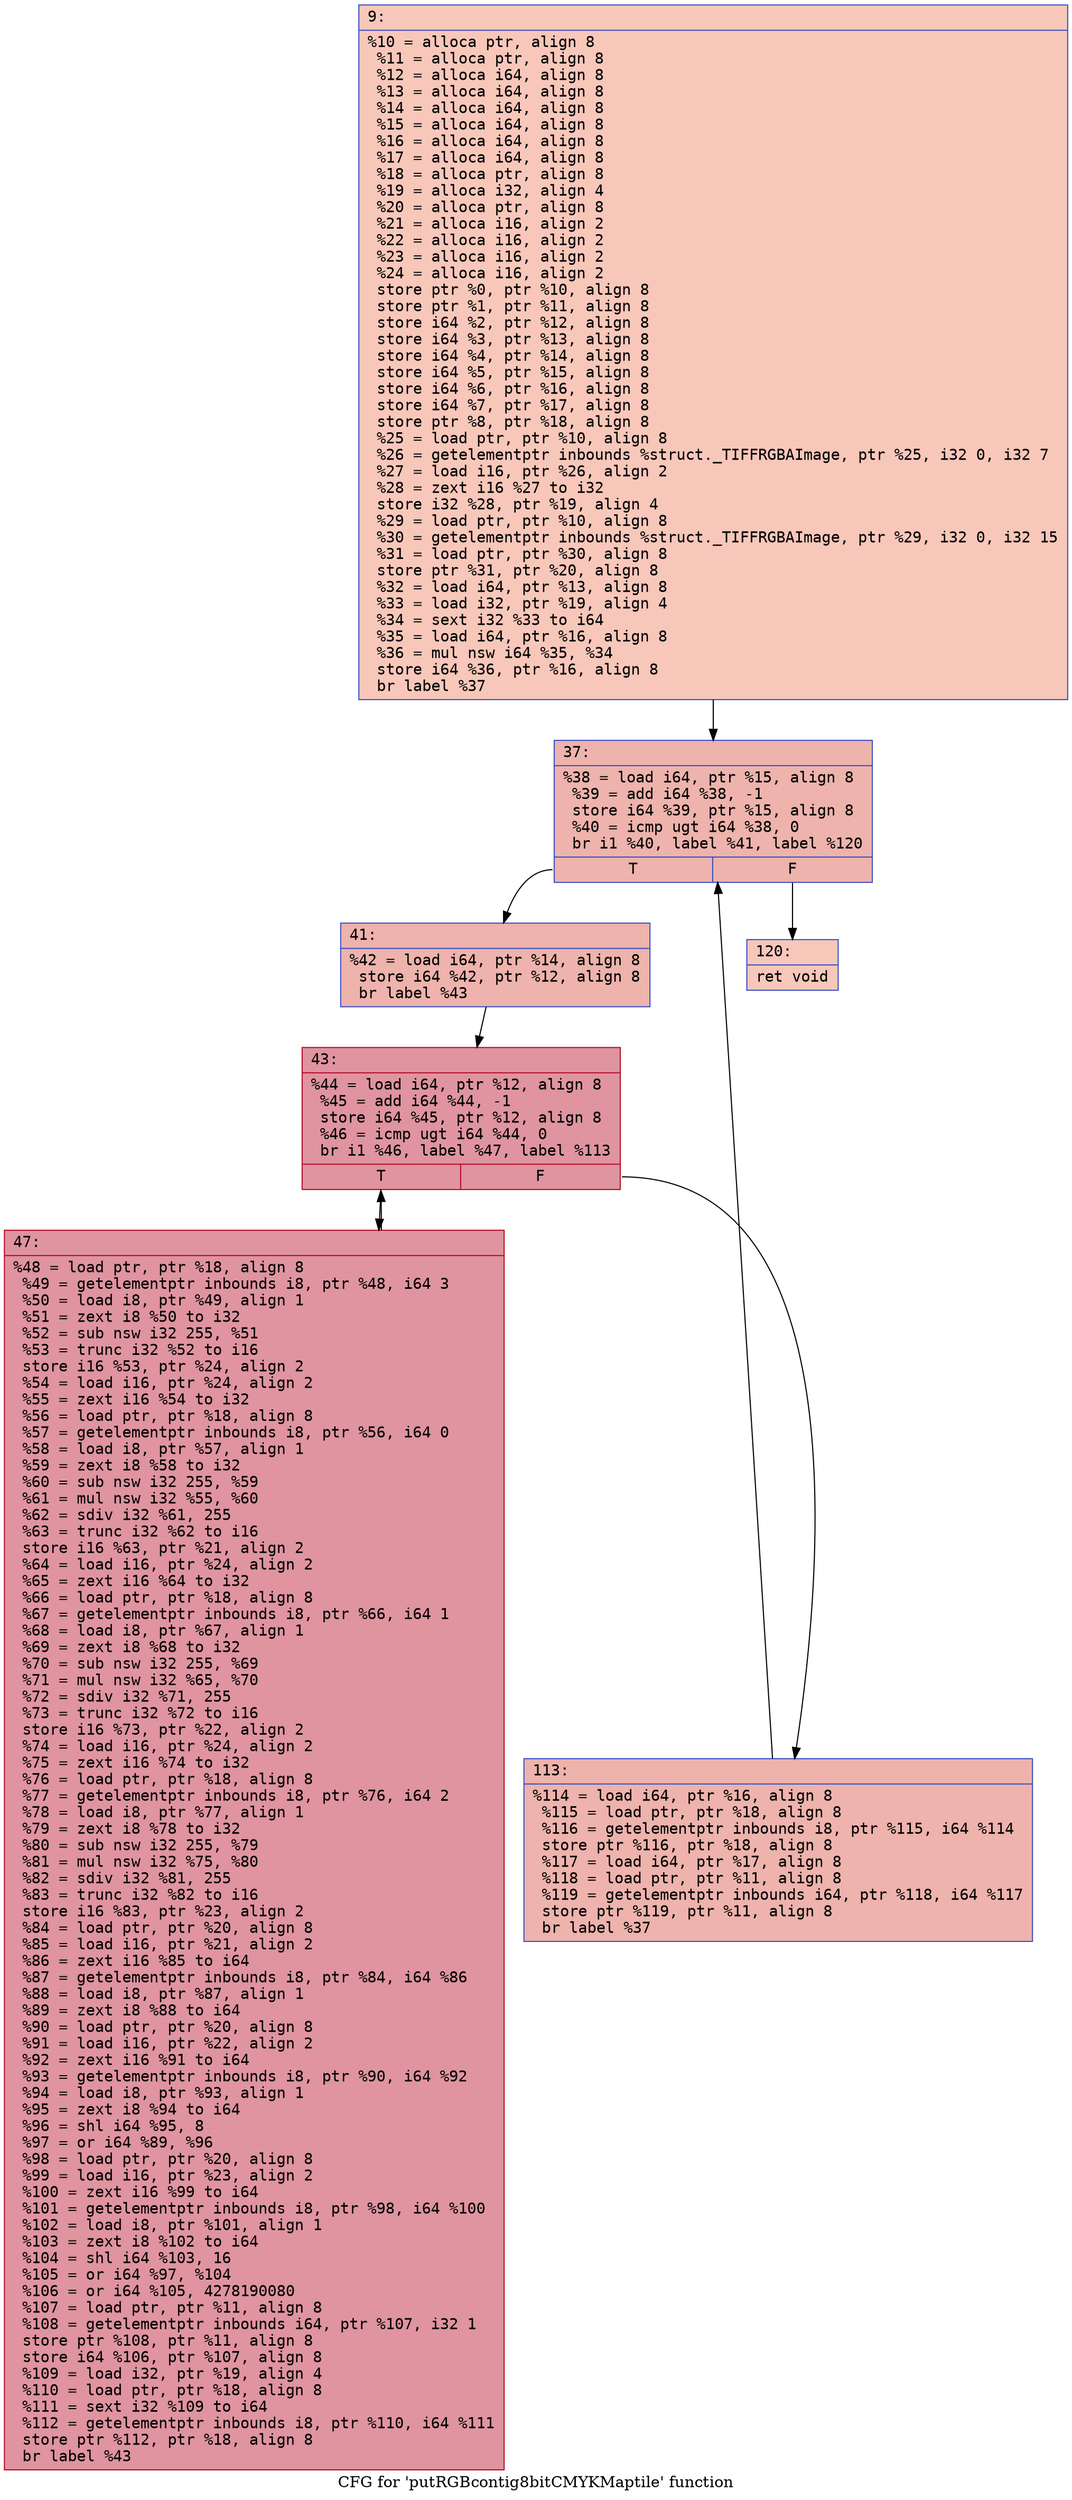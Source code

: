 digraph "CFG for 'putRGBcontig8bitCMYKMaptile' function" {
	label="CFG for 'putRGBcontig8bitCMYKMaptile' function";

	Node0x600002a29e00 [shape=record,color="#3d50c3ff", style=filled, fillcolor="#ec7f6370" fontname="Courier",label="{9:\l|  %10 = alloca ptr, align 8\l  %11 = alloca ptr, align 8\l  %12 = alloca i64, align 8\l  %13 = alloca i64, align 8\l  %14 = alloca i64, align 8\l  %15 = alloca i64, align 8\l  %16 = alloca i64, align 8\l  %17 = alloca i64, align 8\l  %18 = alloca ptr, align 8\l  %19 = alloca i32, align 4\l  %20 = alloca ptr, align 8\l  %21 = alloca i16, align 2\l  %22 = alloca i16, align 2\l  %23 = alloca i16, align 2\l  %24 = alloca i16, align 2\l  store ptr %0, ptr %10, align 8\l  store ptr %1, ptr %11, align 8\l  store i64 %2, ptr %12, align 8\l  store i64 %3, ptr %13, align 8\l  store i64 %4, ptr %14, align 8\l  store i64 %5, ptr %15, align 8\l  store i64 %6, ptr %16, align 8\l  store i64 %7, ptr %17, align 8\l  store ptr %8, ptr %18, align 8\l  %25 = load ptr, ptr %10, align 8\l  %26 = getelementptr inbounds %struct._TIFFRGBAImage, ptr %25, i32 0, i32 7\l  %27 = load i16, ptr %26, align 2\l  %28 = zext i16 %27 to i32\l  store i32 %28, ptr %19, align 4\l  %29 = load ptr, ptr %10, align 8\l  %30 = getelementptr inbounds %struct._TIFFRGBAImage, ptr %29, i32 0, i32 15\l  %31 = load ptr, ptr %30, align 8\l  store ptr %31, ptr %20, align 8\l  %32 = load i64, ptr %13, align 8\l  %33 = load i32, ptr %19, align 4\l  %34 = sext i32 %33 to i64\l  %35 = load i64, ptr %16, align 8\l  %36 = mul nsw i64 %35, %34\l  store i64 %36, ptr %16, align 8\l  br label %37\l}"];
	Node0x600002a29e00 -> Node0x600002a29e50[tooltip="9 -> 37\nProbability 100.00%" ];
	Node0x600002a29e50 [shape=record,color="#3d50c3ff", style=filled, fillcolor="#d6524470" fontname="Courier",label="{37:\l|  %38 = load i64, ptr %15, align 8\l  %39 = add i64 %38, -1\l  store i64 %39, ptr %15, align 8\l  %40 = icmp ugt i64 %38, 0\l  br i1 %40, label %41, label %120\l|{<s0>T|<s1>F}}"];
	Node0x600002a29e50:s0 -> Node0x600002a29ea0[tooltip="37 -> 41\nProbability 96.88%" ];
	Node0x600002a29e50:s1 -> Node0x600002a29fe0[tooltip="37 -> 120\nProbability 3.12%" ];
	Node0x600002a29ea0 [shape=record,color="#3d50c3ff", style=filled, fillcolor="#d6524470" fontname="Courier",label="{41:\l|  %42 = load i64, ptr %14, align 8\l  store i64 %42, ptr %12, align 8\l  br label %43\l}"];
	Node0x600002a29ea0 -> Node0x600002a29ef0[tooltip="41 -> 43\nProbability 100.00%" ];
	Node0x600002a29ef0 [shape=record,color="#b70d28ff", style=filled, fillcolor="#b70d2870" fontname="Courier",label="{43:\l|  %44 = load i64, ptr %12, align 8\l  %45 = add i64 %44, -1\l  store i64 %45, ptr %12, align 8\l  %46 = icmp ugt i64 %44, 0\l  br i1 %46, label %47, label %113\l|{<s0>T|<s1>F}}"];
	Node0x600002a29ef0:s0 -> Node0x600002a29f40[tooltip="43 -> 47\nProbability 96.88%" ];
	Node0x600002a29ef0:s1 -> Node0x600002a29f90[tooltip="43 -> 113\nProbability 3.12%" ];
	Node0x600002a29f40 [shape=record,color="#b70d28ff", style=filled, fillcolor="#b70d2870" fontname="Courier",label="{47:\l|  %48 = load ptr, ptr %18, align 8\l  %49 = getelementptr inbounds i8, ptr %48, i64 3\l  %50 = load i8, ptr %49, align 1\l  %51 = zext i8 %50 to i32\l  %52 = sub nsw i32 255, %51\l  %53 = trunc i32 %52 to i16\l  store i16 %53, ptr %24, align 2\l  %54 = load i16, ptr %24, align 2\l  %55 = zext i16 %54 to i32\l  %56 = load ptr, ptr %18, align 8\l  %57 = getelementptr inbounds i8, ptr %56, i64 0\l  %58 = load i8, ptr %57, align 1\l  %59 = zext i8 %58 to i32\l  %60 = sub nsw i32 255, %59\l  %61 = mul nsw i32 %55, %60\l  %62 = sdiv i32 %61, 255\l  %63 = trunc i32 %62 to i16\l  store i16 %63, ptr %21, align 2\l  %64 = load i16, ptr %24, align 2\l  %65 = zext i16 %64 to i32\l  %66 = load ptr, ptr %18, align 8\l  %67 = getelementptr inbounds i8, ptr %66, i64 1\l  %68 = load i8, ptr %67, align 1\l  %69 = zext i8 %68 to i32\l  %70 = sub nsw i32 255, %69\l  %71 = mul nsw i32 %65, %70\l  %72 = sdiv i32 %71, 255\l  %73 = trunc i32 %72 to i16\l  store i16 %73, ptr %22, align 2\l  %74 = load i16, ptr %24, align 2\l  %75 = zext i16 %74 to i32\l  %76 = load ptr, ptr %18, align 8\l  %77 = getelementptr inbounds i8, ptr %76, i64 2\l  %78 = load i8, ptr %77, align 1\l  %79 = zext i8 %78 to i32\l  %80 = sub nsw i32 255, %79\l  %81 = mul nsw i32 %75, %80\l  %82 = sdiv i32 %81, 255\l  %83 = trunc i32 %82 to i16\l  store i16 %83, ptr %23, align 2\l  %84 = load ptr, ptr %20, align 8\l  %85 = load i16, ptr %21, align 2\l  %86 = zext i16 %85 to i64\l  %87 = getelementptr inbounds i8, ptr %84, i64 %86\l  %88 = load i8, ptr %87, align 1\l  %89 = zext i8 %88 to i64\l  %90 = load ptr, ptr %20, align 8\l  %91 = load i16, ptr %22, align 2\l  %92 = zext i16 %91 to i64\l  %93 = getelementptr inbounds i8, ptr %90, i64 %92\l  %94 = load i8, ptr %93, align 1\l  %95 = zext i8 %94 to i64\l  %96 = shl i64 %95, 8\l  %97 = or i64 %89, %96\l  %98 = load ptr, ptr %20, align 8\l  %99 = load i16, ptr %23, align 2\l  %100 = zext i16 %99 to i64\l  %101 = getelementptr inbounds i8, ptr %98, i64 %100\l  %102 = load i8, ptr %101, align 1\l  %103 = zext i8 %102 to i64\l  %104 = shl i64 %103, 16\l  %105 = or i64 %97, %104\l  %106 = or i64 %105, 4278190080\l  %107 = load ptr, ptr %11, align 8\l  %108 = getelementptr inbounds i64, ptr %107, i32 1\l  store ptr %108, ptr %11, align 8\l  store i64 %106, ptr %107, align 8\l  %109 = load i32, ptr %19, align 4\l  %110 = load ptr, ptr %18, align 8\l  %111 = sext i32 %109 to i64\l  %112 = getelementptr inbounds i8, ptr %110, i64 %111\l  store ptr %112, ptr %18, align 8\l  br label %43\l}"];
	Node0x600002a29f40 -> Node0x600002a29ef0[tooltip="47 -> 43\nProbability 100.00%" ];
	Node0x600002a29f90 [shape=record,color="#3d50c3ff", style=filled, fillcolor="#d6524470" fontname="Courier",label="{113:\l|  %114 = load i64, ptr %16, align 8\l  %115 = load ptr, ptr %18, align 8\l  %116 = getelementptr inbounds i8, ptr %115, i64 %114\l  store ptr %116, ptr %18, align 8\l  %117 = load i64, ptr %17, align 8\l  %118 = load ptr, ptr %11, align 8\l  %119 = getelementptr inbounds i64, ptr %118, i64 %117\l  store ptr %119, ptr %11, align 8\l  br label %37\l}"];
	Node0x600002a29f90 -> Node0x600002a29e50[tooltip="113 -> 37\nProbability 100.00%" ];
	Node0x600002a29fe0 [shape=record,color="#3d50c3ff", style=filled, fillcolor="#ec7f6370" fontname="Courier",label="{120:\l|  ret void\l}"];
}
